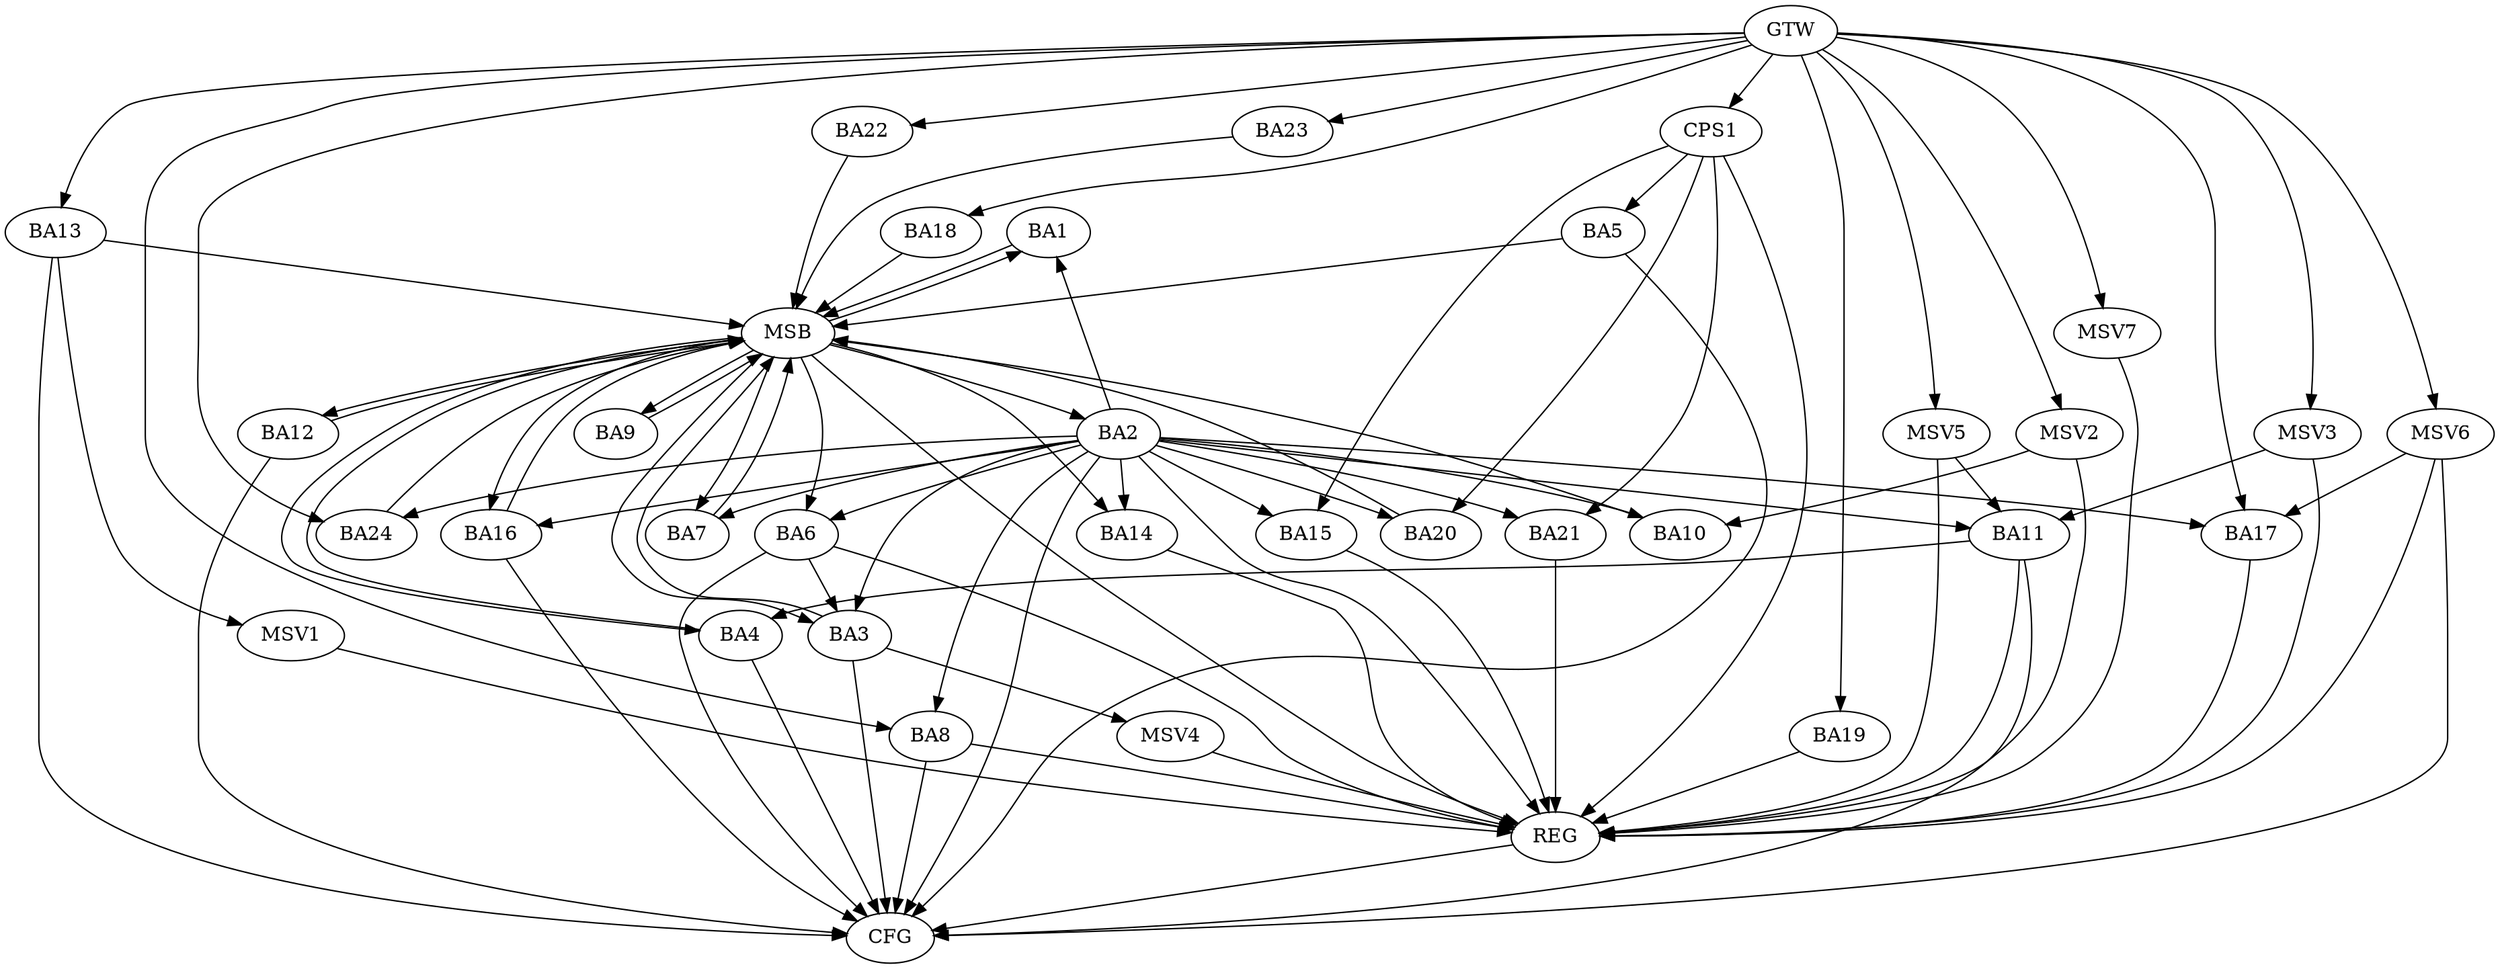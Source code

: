 strict digraph G {
  BA1 [ label="BA1" ];
  BA2 [ label="BA2" ];
  BA3 [ label="BA3" ];
  BA4 [ label="BA4" ];
  BA5 [ label="BA5" ];
  BA6 [ label="BA6" ];
  BA7 [ label="BA7" ];
  BA8 [ label="BA8" ];
  BA9 [ label="BA9" ];
  BA10 [ label="BA10" ];
  BA11 [ label="BA11" ];
  BA12 [ label="BA12" ];
  BA13 [ label="BA13" ];
  BA14 [ label="BA14" ];
  BA15 [ label="BA15" ];
  BA16 [ label="BA16" ];
  BA17 [ label="BA17" ];
  BA18 [ label="BA18" ];
  BA19 [ label="BA19" ];
  BA20 [ label="BA20" ];
  BA21 [ label="BA21" ];
  BA22 [ label="BA22" ];
  BA23 [ label="BA23" ];
  BA24 [ label="BA24" ];
  CPS1 [ label="CPS1" ];
  GTW [ label="GTW" ];
  REG [ label="REG" ];
  MSB [ label="MSB" ];
  CFG [ label="CFG" ];
  MSV1 [ label="MSV1" ];
  MSV2 [ label="MSV2" ];
  MSV3 [ label="MSV3" ];
  MSV4 [ label="MSV4" ];
  MSV5 [ label="MSV5" ];
  MSV6 [ label="MSV6" ];
  MSV7 [ label="MSV7" ];
  BA2 -> BA1;
  BA6 -> BA3;
  BA11 -> BA4;
  CPS1 -> BA15;
  CPS1 -> BA5;
  CPS1 -> BA20;
  CPS1 -> BA21;
  GTW -> BA8;
  GTW -> BA13;
  GTW -> BA17;
  GTW -> BA18;
  GTW -> BA19;
  GTW -> BA22;
  GTW -> BA23;
  GTW -> BA24;
  GTW -> CPS1;
  BA2 -> REG;
  BA6 -> REG;
  BA8 -> REG;
  BA11 -> REG;
  BA14 -> REG;
  BA15 -> REG;
  BA17 -> REG;
  BA19 -> REG;
  BA21 -> REG;
  CPS1 -> REG;
  BA1 -> MSB;
  MSB -> BA2;
  MSB -> REG;
  BA3 -> MSB;
  BA4 -> MSB;
  MSB -> BA1;
  BA5 -> MSB;
  MSB -> BA4;
  BA7 -> MSB;
  MSB -> BA3;
  BA9 -> MSB;
  MSB -> BA7;
  BA10 -> MSB;
  MSB -> BA9;
  BA12 -> MSB;
  BA13 -> MSB;
  BA16 -> MSB;
  BA18 -> MSB;
  MSB -> BA6;
  BA20 -> MSB;
  MSB -> BA14;
  BA22 -> MSB;
  MSB -> BA12;
  BA23 -> MSB;
  MSB -> BA16;
  BA24 -> MSB;
  BA3 -> CFG;
  BA13 -> CFG;
  BA6 -> CFG;
  BA5 -> CFG;
  BA2 -> CFG;
  BA11 -> CFG;
  BA8 -> CFG;
  BA12 -> CFG;
  BA16 -> CFG;
  BA4 -> CFG;
  REG -> CFG;
  BA2 -> BA15;
  BA2 -> BA7;
  BA2 -> BA24;
  BA2 -> BA11;
  BA2 -> BA6;
  BA2 -> BA10;
  BA2 -> BA21;
  BA2 -> BA16;
  BA2 -> BA14;
  BA2 -> BA20;
  BA2 -> BA3;
  BA2 -> BA8;
  BA2 -> BA17;
  BA13 -> MSV1;
  MSV1 -> REG;
  MSV2 -> BA10;
  GTW -> MSV2;
  MSV2 -> REG;
  MSV3 -> BA11;
  GTW -> MSV3;
  MSV3 -> REG;
  BA3 -> MSV4;
  MSV4 -> REG;
  MSV5 -> BA11;
  GTW -> MSV5;
  MSV5 -> REG;
  MSV6 -> BA17;
  GTW -> MSV6;
  MSV6 -> REG;
  MSV6 -> CFG;
  GTW -> MSV7;
  MSV7 -> REG;
}
